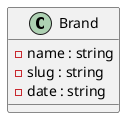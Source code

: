 @startuml Brand

Class Brand {
    
    - name : string
    - slug : string
    - date : string

}

@enduml
